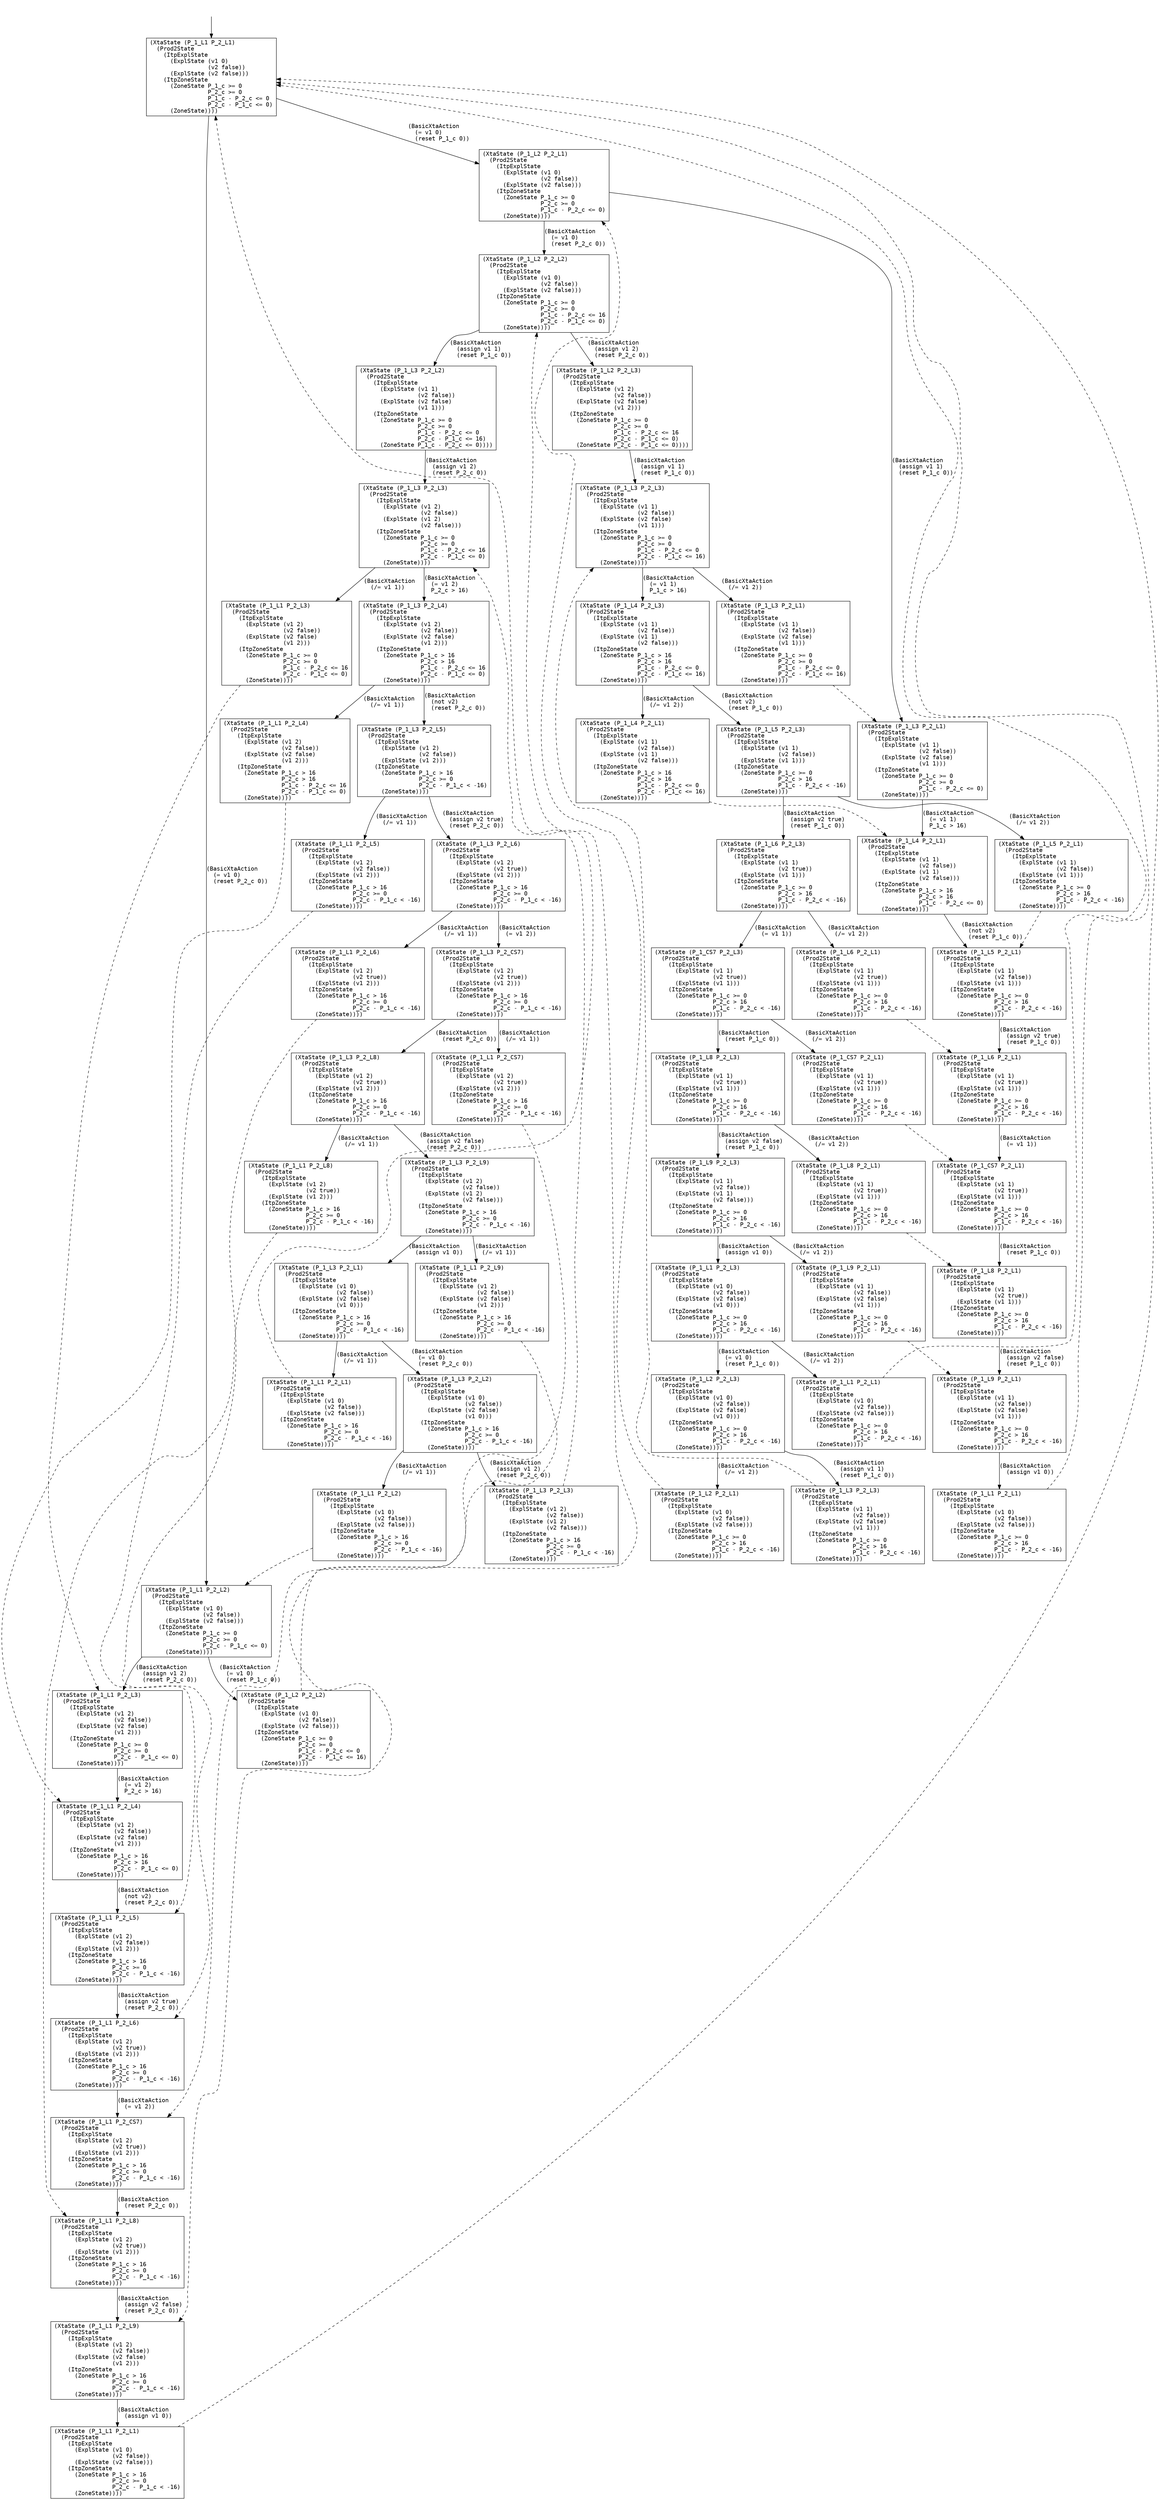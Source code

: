 digraph arg {
	label="";
		node_0 [label="(XtaState (P_1_L1 P_2_L1)\l  (Prod2State\l    (ItpExplState\l      (ExplState (v1 0)\l                 (v2 false))\l      (ExplState (v2 false)))\l    (ItpZoneState\l      (ZoneState P_1_c >= 0\l                 P_2_c >= 0\l                 P_1_c - P_2_c <= 0\l                 P_2_c - P_1_c <= 0)\l      (ZoneState))))\l",style="solid,filled",fontname="courier",fillcolor="#FFFFFF",color="#000000",shape=rectangle];
		node_1 [label="(XtaState (P_1_L2 P_2_L1)\l  (Prod2State\l    (ItpExplState\l      (ExplState (v1 0)\l                 (v2 false))\l      (ExplState (v2 false)))\l    (ItpZoneState\l      (ZoneState P_1_c >= 0\l                 P_2_c >= 0\l                 P_1_c - P_2_c <= 0)\l      (ZoneState))))\l",style="solid,filled",fontname="courier",fillcolor="#FFFFFF",color="#000000",shape=rectangle];
		node_4 [label="(XtaState (P_1_L2 P_2_L2)\l  (Prod2State\l    (ItpExplState\l      (ExplState (v1 0)\l                 (v2 false))\l      (ExplState (v2 false)))\l    (ItpZoneState\l      (ZoneState P_1_c >= 0\l                 P_2_c >= 0\l                 P_1_c - P_2_c <= 16\l                 P_2_c - P_1_c <= 0)\l      (ZoneState))))\l",style="solid,filled",fontname="courier",fillcolor="#FFFFFF",color="#000000",shape=rectangle];
		node_8 [label="(XtaState (P_1_L3 P_2_L2)\l  (Prod2State\l    (ItpExplState\l      (ExplState (v1 1)\l                 (v2 false))\l      (ExplState (v2 false)\l                 (v1 1)))\l    (ItpZoneState\l      (ZoneState P_1_c >= 0\l                 P_2_c >= 0\l                 P_1_c - P_2_c <= 0\l                 P_2_c - P_1_c <= 16)\l      (ZoneState P_1_c - P_2_c <= 0))))\l",style="solid,filled",fontname="courier",fillcolor="#FFFFFF",color="#000000",shape=rectangle];
		node_12 [label="(XtaState (P_1_L3 P_2_L3)\l  (Prod2State\l    (ItpExplState\l      (ExplState (v1 2)\l                 (v2 false))\l      (ExplState (v1 2)\l                 (v2 false)))\l    (ItpZoneState\l      (ZoneState P_1_c >= 0\l                 P_2_c >= 0\l                 P_1_c - P_2_c <= 16\l                 P_2_c - P_1_c <= 0)\l      (ZoneState))))\l",style="solid,filled",fontname="courier",fillcolor="#FFFFFF",color="#000000",shape=rectangle];
		node_17 [label="(XtaState (P_1_L3 P_2_L4)\l  (Prod2State\l    (ItpExplState\l      (ExplState (v1 2)\l                 (v2 false))\l      (ExplState (v2 false)\l                 (v1 2)))\l    (ItpZoneState\l      (ZoneState P_1_c > 16\l                 P_2_c > 16\l                 P_1_c - P_2_c <= 16\l                 P_2_c - P_1_c <= 0)\l      (ZoneState))))\l",style="solid,filled",fontname="courier",fillcolor="#FFFFFF",color="#000000",shape=rectangle];
		node_23 [label="(XtaState (P_1_L3 P_2_L5)\l  (Prod2State\l    (ItpExplState\l      (ExplState (v1 2)\l                 (v2 false))\l      (ExplState (v1 2)))\l    (ItpZoneState\l      (ZoneState P_1_c > 16\l                 P_2_c >= 0\l                 P_2_c - P_1_c < -16)\l      (ZoneState))))\l",style="solid,filled",fontname="courier",fillcolor="#FFFFFF",color="#000000",shape=rectangle];
		node_28 [label="(XtaState (P_1_L1 P_2_L5)\l  (Prod2State\l    (ItpExplState\l      (ExplState (v1 2)\l                 (v2 false))\l      (ExplState (v1 2)))\l    (ItpZoneState\l      (ZoneState P_1_c > 16\l                 P_2_c >= 0\l                 P_2_c - P_1_c < -16)\l      (ZoneState))))\l",style="solid,filled",fontname="courier",fillcolor="#FFFFFF",color="#000000",shape=rectangle];
		node_14 [label="(XtaState (P_1_L1 P_2_L5)\l  (Prod2State\l    (ItpExplState\l      (ExplState (v1 2)\l                 (v2 false))\l      (ExplState (v1 2)))\l    (ItpZoneState\l      (ZoneState P_1_c > 16\l                 P_2_c >= 0\l                 P_2_c - P_1_c < -16)\l      (ZoneState))))\l",style="solid,filled",fontname="courier",fillcolor="#FFFFFF",color="#000000",shape=rectangle];
		node_20 [label="(XtaState (P_1_L1 P_2_L6)\l  (Prod2State\l    (ItpExplState\l      (ExplState (v1 2)\l                 (v2 true))\l      (ExplState (v1 2)))\l    (ItpZoneState\l      (ZoneState P_1_c > 16\l                 P_2_c >= 0\l                 P_2_c - P_1_c < -16)\l      (ZoneState))))\l",style="solid,filled",fontname="courier",fillcolor="#FFFFFF",color="#000000",shape=rectangle];
		node_26 [label="(XtaState (P_1_L1 P_2_CS7)\l  (Prod2State\l    (ItpExplState\l      (ExplState (v1 2)\l                 (v2 true))\l      (ExplState (v1 2)))\l    (ItpZoneState\l      (ZoneState P_1_c > 16\l                 P_2_c >= 0\l                 P_2_c - P_1_c < -16)\l      (ZoneState))))\l",style="solid,filled",fontname="courier",fillcolor="#FFFFFF",color="#000000",shape=rectangle];
		node_32 [label="(XtaState (P_1_L1 P_2_L8)\l  (Prod2State\l    (ItpExplState\l      (ExplState (v1 2)\l                 (v2 true))\l      (ExplState (v1 2)))\l    (ItpZoneState\l      (ZoneState P_1_c > 16\l                 P_2_c >= 0\l                 P_2_c - P_1_c < -16)\l      (ZoneState))))\l",style="solid,filled",fontname="courier",fillcolor="#FFFFFF",color="#000000",shape=rectangle];
		node_38 [label="(XtaState (P_1_L1 P_2_L9)\l  (Prod2State\l    (ItpExplState\l      (ExplState (v1 2)\l                 (v2 false))\l      (ExplState (v2 false)\l                 (v1 2)))\l    (ItpZoneState\l      (ZoneState P_1_c > 16\l                 P_2_c >= 0\l                 P_2_c - P_1_c < -16)\l      (ZoneState))))\l",style="solid,filled",fontname="courier",fillcolor="#FFFFFF",color="#000000",shape=rectangle];
		node_44 [label="(XtaState (P_1_L1 P_2_L1)\l  (Prod2State\l    (ItpExplState\l      (ExplState (v1 0)\l                 (v2 false))\l      (ExplState (v2 false)))\l    (ItpZoneState\l      (ZoneState P_1_c > 16\l                 P_2_c >= 0\l                 P_2_c - P_1_c < -16)\l      (ZoneState))))\l",style="solid,filled",fontname="courier",fillcolor="#FFFFFF",color="#000000",shape=rectangle];
		node_29 [label="(XtaState (P_1_L3 P_2_L6)\l  (Prod2State\l    (ItpExplState\l      (ExplState (v1 2)\l                 (v2 true))\l      (ExplState (v1 2)))\l    (ItpZoneState\l      (ZoneState P_1_c > 16\l                 P_2_c >= 0\l                 P_2_c - P_1_c < -16)\l      (ZoneState))))\l",style="solid,filled",fontname="courier",fillcolor="#FFFFFF",color="#000000",shape=rectangle];
		node_35 [label="(XtaState (P_1_L3 P_2_CS7)\l  (Prod2State\l    (ItpExplState\l      (ExplState (v1 2)\l                 (v2 true))\l      (ExplState (v1 2)))\l    (ItpZoneState\l      (ZoneState P_1_c > 16\l                 P_2_c >= 0\l                 P_2_c - P_1_c < -16)\l      (ZoneState))))\l",style="solid,filled",fontname="courier",fillcolor="#FFFFFF",color="#000000",shape=rectangle];
		node_40 [label="(XtaState (P_1_L1 P_2_CS7)\l  (Prod2State\l    (ItpExplState\l      (ExplState (v1 2)\l                 (v2 true))\l      (ExplState (v1 2)))\l    (ItpZoneState\l      (ZoneState P_1_c > 16\l                 P_2_c >= 0\l                 P_2_c - P_1_c < -16)\l      (ZoneState))))\l",style="solid,filled",fontname="courier",fillcolor="#FFFFFF",color="#000000",shape=rectangle];
		node_41 [label="(XtaState (P_1_L3 P_2_L8)\l  (Prod2State\l    (ItpExplState\l      (ExplState (v1 2)\l                 (v2 true))\l      (ExplState (v1 2)))\l    (ItpZoneState\l      (ZoneState P_1_c > 16\l                 P_2_c >= 0\l                 P_2_c - P_1_c < -16)\l      (ZoneState))))\l",style="solid,filled",fontname="courier",fillcolor="#FFFFFF",color="#000000",shape=rectangle];
		node_45 [label="(XtaState (P_1_L1 P_2_L8)\l  (Prod2State\l    (ItpExplState\l      (ExplState (v1 2)\l                 (v2 true))\l      (ExplState (v1 2)))\l    (ItpZoneState\l      (ZoneState P_1_c > 16\l                 P_2_c >= 0\l                 P_2_c - P_1_c < -16)\l      (ZoneState))))\l",style="solid,filled",fontname="courier",fillcolor="#FFFFFF",color="#000000",shape=rectangle];
		node_46 [label="(XtaState (P_1_L3 P_2_L9)\l  (Prod2State\l    (ItpExplState\l      (ExplState (v1 2)\l                 (v2 false))\l      (ExplState (v1 2)\l                 (v2 false)))\l    (ItpZoneState\l      (ZoneState P_1_c > 16\l                 P_2_c >= 0\l                 P_2_c - P_1_c < -16)\l      (ZoneState))))\l",style="solid,filled",fontname="courier",fillcolor="#FFFFFF",color="#000000",shape=rectangle];
		node_50 [label="(XtaState (P_1_L3 P_2_L1)\l  (Prod2State\l    (ItpExplState\l      (ExplState (v1 0)\l                 (v2 false))\l      (ExplState (v2 false)\l                 (v1 0)))\l    (ItpZoneState\l      (ZoneState P_1_c > 16\l                 P_2_c >= 0\l                 P_2_c - P_1_c < -16)\l      (ZoneState))))\l",style="solid,filled",fontname="courier",fillcolor="#FFFFFF",color="#000000",shape=rectangle];
		node_54 [label="(XtaState (P_1_L3 P_2_L2)\l  (Prod2State\l    (ItpExplState\l      (ExplState (v1 0)\l                 (v2 false))\l      (ExplState (v2 false)\l                 (v1 0)))\l    (ItpZoneState\l      (ZoneState P_1_c > 16\l                 P_2_c >= 0\l                 P_2_c - P_1_c < -16)\l      (ZoneState))))\l",style="solid,filled",fontname="courier",fillcolor="#FFFFFF",color="#000000",shape=rectangle];
		node_58 [label="(XtaState (P_1_L3 P_2_L3)\l  (Prod2State\l    (ItpExplState\l      (ExplState (v1 2)\l                 (v2 false))\l      (ExplState (v1 2)\l                 (v2 false)))\l    (ItpZoneState\l      (ZoneState P_1_c > 16\l                 P_2_c >= 0\l                 P_2_c - P_1_c < -16)\l      (ZoneState))))\l",style="solid,filled",fontname="courier",fillcolor="#FFFFFF",color="#000000",shape=rectangle];
		node_57 [label="(XtaState (P_1_L1 P_2_L2)\l  (Prod2State\l    (ItpExplState\l      (ExplState (v1 0)\l                 (v2 false))\l      (ExplState (v2 false)))\l    (ItpZoneState\l      (ZoneState P_1_c > 16\l                 P_2_c >= 0\l                 P_2_c - P_1_c < -16)\l      (ZoneState))))\l",style="solid,filled",fontname="courier",fillcolor="#FFFFFF",color="#000000",shape=rectangle];
		node_2 [label="(XtaState (P_1_L1 P_2_L2)\l  (Prod2State\l    (ItpExplState\l      (ExplState (v1 0)\l                 (v2 false))\l      (ExplState (v2 false)))\l    (ItpZoneState\l      (ZoneState P_1_c >= 0\l                 P_2_c >= 0\l                 P_2_c - P_1_c <= 0)\l      (ZoneState))))\l",style="solid,filled",fontname="courier",fillcolor="#FFFFFF",color="#000000",shape=rectangle];
		node_5 [label="(XtaState (P_1_L2 P_2_L2)\l  (Prod2State\l    (ItpExplState\l      (ExplState (v1 0)\l                 (v2 false))\l      (ExplState (v2 false)))\l    (ItpZoneState\l      (ZoneState P_1_c >= 0\l                 P_2_c >= 0\l                 P_1_c - P_2_c <= 0\l                 P_2_c - P_1_c <= 16)\l      (ZoneState))))\l",style="solid,filled",fontname="courier",fillcolor="#FFFFFF",color="#000000",shape=rectangle];
		node_6 [label="(XtaState (P_1_L1 P_2_L3)\l  (Prod2State\l    (ItpExplState\l      (ExplState (v1 2)\l                 (v2 false))\l      (ExplState (v2 false)\l                 (v1 2)))\l    (ItpZoneState\l      (ZoneState P_1_c >= 0\l                 P_2_c >= 0\l                 P_2_c - P_1_c <= 0)\l      (ZoneState))))\l",style="solid,filled",fontname="courier",fillcolor="#FFFFFF",color="#000000",shape=rectangle];
		node_10 [label="(XtaState (P_1_L1 P_2_L4)\l  (Prod2State\l    (ItpExplState\l      (ExplState (v1 2)\l                 (v2 false))\l      (ExplState (v2 false)\l                 (v1 2)))\l    (ItpZoneState\l      (ZoneState P_1_c > 16\l                 P_2_c > 16\l                 P_2_c - P_1_c <= 0)\l      (ZoneState))))\l",style="solid,filled",fontname="courier",fillcolor="#FFFFFF",color="#000000",shape=rectangle];
		node_53 [label="(XtaState (P_1_L1 P_2_L1)\l  (Prod2State\l    (ItpExplState\l      (ExplState (v1 0)\l                 (v2 false))\l      (ExplState (v2 false)))\l    (ItpZoneState\l      (ZoneState P_1_c > 16\l                 P_2_c >= 0\l                 P_2_c - P_1_c < -16)\l      (ZoneState))))\l",style="solid,filled",fontname="courier",fillcolor="#FFFFFF",color="#000000",shape=rectangle];
		node_49 [label="(XtaState (P_1_L1 P_2_L9)\l  (Prod2State\l    (ItpExplState\l      (ExplState (v1 2)\l                 (v2 false))\l      (ExplState (v2 false)\l                 (v1 2)))\l    (ItpZoneState\l      (ZoneState P_1_c > 16\l                 P_2_c >= 0\l                 P_2_c - P_1_c < -16)\l      (ZoneState))))\l",style="solid,filled",fontname="courier",fillcolor="#FFFFFF",color="#000000",shape=rectangle];
		node_34 [label="(XtaState (P_1_L1 P_2_L6)\l  (Prod2State\l    (ItpExplState\l      (ExplState (v1 2)\l                 (v2 true))\l      (ExplState (v1 2)))\l    (ItpZoneState\l      (ZoneState P_1_c > 16\l                 P_2_c >= 0\l                 P_2_c - P_1_c < -16)\l      (ZoneState))))\l",style="solid,filled",fontname="courier",fillcolor="#FFFFFF",color="#000000",shape=rectangle];
		node_22 [label="(XtaState (P_1_L1 P_2_L4)\l  (Prod2State\l    (ItpExplState\l      (ExplState (v1 2)\l                 (v2 false))\l      (ExplState (v2 false)\l                 (v1 2)))\l    (ItpZoneState\l      (ZoneState P_1_c > 16\l                 P_2_c > 16\l                 P_1_c - P_2_c <= 16\l                 P_2_c - P_1_c <= 0)\l      (ZoneState))))\l",style="solid,filled",fontname="courier",fillcolor="#FFFFFF",color="#000000",shape=rectangle];
		node_16 [label="(XtaState (P_1_L1 P_2_L3)\l  (Prod2State\l    (ItpExplState\l      (ExplState (v1 2)\l                 (v2 false))\l      (ExplState (v2 false)\l                 (v1 2)))\l    (ItpZoneState\l      (ZoneState P_1_c >= 0\l                 P_2_c >= 0\l                 P_1_c - P_2_c <= 16\l                 P_2_c - P_1_c <= 0)\l      (ZoneState))))\l",style="solid,filled",fontname="courier",fillcolor="#FFFFFF",color="#000000",shape=rectangle];
		node_9 [label="(XtaState (P_1_L2 P_2_L3)\l  (Prod2State\l    (ItpExplState\l      (ExplState (v1 2)\l                 (v2 false))\l      (ExplState (v2 false)\l                 (v1 2)))\l    (ItpZoneState\l      (ZoneState P_1_c >= 0\l                 P_2_c >= 0\l                 P_1_c - P_2_c <= 16\l                 P_2_c - P_1_c <= 0)\l      (ZoneState P_2_c - P_1_c <= 0))))\l",style="solid,filled",fontname="courier",fillcolor="#FFFFFF",color="#000000",shape=rectangle];
		node_13 [label="(XtaState (P_1_L3 P_2_L3)\l  (Prod2State\l    (ItpExplState\l      (ExplState (v1 1)\l                 (v2 false))\l      (ExplState (v2 false)\l                 (v1 1)))\l    (ItpZoneState\l      (ZoneState P_1_c >= 0\l                 P_2_c >= 0\l                 P_1_c - P_2_c <= 0\l                 P_2_c - P_1_c <= 16)\l      (ZoneState))))\l",style="solid,filled",fontname="courier",fillcolor="#FFFFFF",color="#000000",shape=rectangle];
		node_18 [label="(XtaState (P_1_L4 P_2_L3)\l  (Prod2State\l    (ItpExplState\l      (ExplState (v1 1)\l                 (v2 false))\l      (ExplState (v1 1)\l                 (v2 false)))\l    (ItpZoneState\l      (ZoneState P_1_c > 16\l                 P_2_c > 16\l                 P_1_c - P_2_c <= 0\l                 P_2_c - P_1_c <= 16)\l      (ZoneState))))\l",style="solid,filled",fontname="courier",fillcolor="#FFFFFF",color="#000000",shape=rectangle];
		node_25 [label="(XtaState (P_1_L4 P_2_L1)\l  (Prod2State\l    (ItpExplState\l      (ExplState (v1 1)\l                 (v2 false))\l      (ExplState (v1 1)\l                 (v2 false)))\l    (ItpZoneState\l      (ZoneState P_1_c > 16\l                 P_2_c > 16\l                 P_1_c - P_2_c <= 0\l                 P_2_c - P_1_c <= 16)\l      (ZoneState))))\l",style="solid,filled",fontname="courier",fillcolor="#FFFFFF",color="#000000",shape=rectangle];
		node_7 [label="(XtaState (P_1_L4 P_2_L1)\l  (Prod2State\l    (ItpExplState\l      (ExplState (v1 1)\l                 (v2 false))\l      (ExplState (v1 1)\l                 (v2 false)))\l    (ItpZoneState\l      (ZoneState P_1_c > 16\l                 P_2_c > 16\l                 P_1_c - P_2_c <= 0)\l      (ZoneState))))\l",style="solid,filled",fontname="courier",fillcolor="#FFFFFF",color="#000000",shape=rectangle];
		node_11 [label="(XtaState (P_1_L5 P_2_L1)\l  (Prod2State\l    (ItpExplState\l      (ExplState (v1 1)\l                 (v2 false))\l      (ExplState (v1 1)))\l    (ItpZoneState\l      (ZoneState P_1_c >= 0\l                 P_2_c > 16\l                 P_1_c - P_2_c < -16)\l      (ZoneState))))\l",style="solid,filled",fontname="courier",fillcolor="#FFFFFF",color="#000000",shape=rectangle];
		node_15 [label="(XtaState (P_1_L6 P_2_L1)\l  (Prod2State\l    (ItpExplState\l      (ExplState (v1 1)\l                 (v2 true))\l      (ExplState (v1 1)))\l    (ItpZoneState\l      (ZoneState P_1_c >= 0\l                 P_2_c > 16\l                 P_1_c - P_2_c < -16)\l      (ZoneState))))\l",style="solid,filled",fontname="courier",fillcolor="#FFFFFF",color="#000000",shape=rectangle];
		node_21 [label="(XtaState (P_1_CS7 P_2_L1)\l  (Prod2State\l    (ItpExplState\l      (ExplState (v1 1)\l                 (v2 true))\l      (ExplState (v1 1)))\l    (ItpZoneState\l      (ZoneState P_1_c >= 0\l                 P_2_c > 16\l                 P_1_c - P_2_c < -16)\l      (ZoneState))))\l",style="solid,filled",fontname="courier",fillcolor="#FFFFFF",color="#000000",shape=rectangle];
		node_27 [label="(XtaState (P_1_L8 P_2_L1)\l  (Prod2State\l    (ItpExplState\l      (ExplState (v1 1)\l                 (v2 true))\l      (ExplState (v1 1)))\l    (ItpZoneState\l      (ZoneState P_1_c >= 0\l                 P_2_c > 16\l                 P_1_c - P_2_c < -16)\l      (ZoneState))))\l",style="solid,filled",fontname="courier",fillcolor="#FFFFFF",color="#000000",shape=rectangle];
		node_33 [label="(XtaState (P_1_L9 P_2_L1)\l  (Prod2State\l    (ItpExplState\l      (ExplState (v1 1)\l                 (v2 false))\l      (ExplState (v2 false)\l                 (v1 1)))\l    (ItpZoneState\l      (ZoneState P_1_c >= 0\l                 P_2_c > 16\l                 P_1_c - P_2_c < -16)\l      (ZoneState))))\l",style="solid,filled",fontname="courier",fillcolor="#FFFFFF",color="#000000",shape=rectangle];
		node_39 [label="(XtaState (P_1_L1 P_2_L1)\l  (Prod2State\l    (ItpExplState\l      (ExplState (v1 0)\l                 (v2 false))\l      (ExplState (v2 false)))\l    (ItpZoneState\l      (ZoneState P_1_c >= 0\l                 P_2_c > 16\l                 P_1_c - P_2_c < -16)\l      (ZoneState))))\l",style="solid,filled",fontname="courier",fillcolor="#FFFFFF",color="#000000",shape=rectangle];
		node_24 [label="(XtaState (P_1_L5 P_2_L3)\l  (Prod2State\l    (ItpExplState\l      (ExplState (v1 1)\l                 (v2 false))\l      (ExplState (v1 1)))\l    (ItpZoneState\l      (ZoneState P_1_c >= 0\l                 P_2_c > 16\l                 P_1_c - P_2_c < -16)\l      (ZoneState))))\l",style="solid,filled",fontname="courier",fillcolor="#FFFFFF",color="#000000",shape=rectangle];
		node_30 [label="(XtaState (P_1_L6 P_2_L3)\l  (Prod2State\l    (ItpExplState\l      (ExplState (v1 1)\l                 (v2 true))\l      (ExplState (v1 1)))\l    (ItpZoneState\l      (ZoneState P_1_c >= 0\l                 P_2_c > 16\l                 P_1_c - P_2_c < -16)\l      (ZoneState))))\l",style="solid,filled",fontname="courier",fillcolor="#FFFFFF",color="#000000",shape=rectangle];
		node_36 [label="(XtaState (P_1_CS7 P_2_L3)\l  (Prod2State\l    (ItpExplState\l      (ExplState (v1 1)\l                 (v2 true))\l      (ExplState (v1 1)))\l    (ItpZoneState\l      (ZoneState P_1_c >= 0\l                 P_2_c > 16\l                 P_1_c - P_2_c < -16)\l      (ZoneState))))\l",style="solid,filled",fontname="courier",fillcolor="#FFFFFF",color="#000000",shape=rectangle];
		node_42 [label="(XtaState (P_1_L8 P_2_L3)\l  (Prod2State\l    (ItpExplState\l      (ExplState (v1 1)\l                 (v2 true))\l      (ExplState (v1 1)))\l    (ItpZoneState\l      (ZoneState P_1_c >= 0\l                 P_2_c > 16\l                 P_1_c - P_2_c < -16)\l      (ZoneState))))\l",style="solid,filled",fontname="courier",fillcolor="#FFFFFF",color="#000000",shape=rectangle];
		node_48 [label="(XtaState (P_1_L8 P_2_L1)\l  (Prod2State\l    (ItpExplState\l      (ExplState (v1 1)\l                 (v2 true))\l      (ExplState (v1 1)))\l    (ItpZoneState\l      (ZoneState P_1_c >= 0\l                 P_2_c > 16\l                 P_1_c - P_2_c < -16)\l      (ZoneState))))\l",style="solid,filled",fontname="courier",fillcolor="#FFFFFF",color="#000000",shape=rectangle];
		node_47 [label="(XtaState (P_1_L9 P_2_L3)\l  (Prod2State\l    (ItpExplState\l      (ExplState (v1 1)\l                 (v2 false))\l      (ExplState (v1 1)\l                 (v2 false)))\l    (ItpZoneState\l      (ZoneState P_1_c >= 0\l                 P_2_c > 16\l                 P_1_c - P_2_c < -16)\l      (ZoneState))))\l",style="solid,filled",fontname="courier",fillcolor="#FFFFFF",color="#000000",shape=rectangle];
		node_51 [label="(XtaState (P_1_L1 P_2_L3)\l  (Prod2State\l    (ItpExplState\l      (ExplState (v1 0)\l                 (v2 false))\l      (ExplState (v2 false)\l                 (v1 0)))\l    (ItpZoneState\l      (ZoneState P_1_c >= 0\l                 P_2_c > 16\l                 P_1_c - P_2_c < -16)\l      (ZoneState))))\l",style="solid,filled",fontname="courier",fillcolor="#FFFFFF",color="#000000",shape=rectangle];
		node_56 [label="(XtaState (P_1_L1 P_2_L1)\l  (Prod2State\l    (ItpExplState\l      (ExplState (v1 0)\l                 (v2 false))\l      (ExplState (v2 false)))\l    (ItpZoneState\l      (ZoneState P_1_c >= 0\l                 P_2_c > 16\l                 P_1_c - P_2_c < -16)\l      (ZoneState))))\l",style="solid,filled",fontname="courier",fillcolor="#FFFFFF",color="#000000",shape=rectangle];
		node_55 [label="(XtaState (P_1_L2 P_2_L3)\l  (Prod2State\l    (ItpExplState\l      (ExplState (v1 0)\l                 (v2 false))\l      (ExplState (v2 false)\l                 (v1 0)))\l    (ItpZoneState\l      (ZoneState P_1_c >= 0\l                 P_2_c > 16\l                 P_1_c - P_2_c < -16)\l      (ZoneState))))\l",style="solid,filled",fontname="courier",fillcolor="#FFFFFF",color="#000000",shape=rectangle];
		node_59 [label="(XtaState (P_1_L3 P_2_L3)\l  (Prod2State\l    (ItpExplState\l      (ExplState (v1 1)\l                 (v2 false))\l      (ExplState (v2 false)\l                 (v1 1)))\l    (ItpZoneState\l      (ZoneState P_1_c >= 0\l                 P_2_c > 16\l                 P_1_c - P_2_c < -16)\l      (ZoneState))))\l",style="solid,filled",fontname="courier",fillcolor="#FFFFFF",color="#000000",shape=rectangle];
		node_60 [label="(XtaState (P_1_L2 P_2_L1)\l  (Prod2State\l    (ItpExplState\l      (ExplState (v1 0)\l                 (v2 false))\l      (ExplState (v2 false)))\l    (ItpZoneState\l      (ZoneState P_1_c >= 0\l                 P_2_c > 16\l                 P_1_c - P_2_c < -16)\l      (ZoneState))))\l",style="solid,filled",fontname="courier",fillcolor="#FFFFFF",color="#000000",shape=rectangle];
		node_52 [label="(XtaState (P_1_L9 P_2_L1)\l  (Prod2State\l    (ItpExplState\l      (ExplState (v1 1)\l                 (v2 false))\l      (ExplState (v2 false)\l                 (v1 1)))\l    (ItpZoneState\l      (ZoneState P_1_c >= 0\l                 P_2_c > 16\l                 P_1_c - P_2_c < -16)\l      (ZoneState))))\l",style="solid,filled",fontname="courier",fillcolor="#FFFFFF",color="#000000",shape=rectangle];
		node_43 [label="(XtaState (P_1_CS7 P_2_L1)\l  (Prod2State\l    (ItpExplState\l      (ExplState (v1 1)\l                 (v2 true))\l      (ExplState (v1 1)))\l    (ItpZoneState\l      (ZoneState P_1_c >= 0\l                 P_2_c > 16\l                 P_1_c - P_2_c < -16)\l      (ZoneState))))\l",style="solid,filled",fontname="courier",fillcolor="#FFFFFF",color="#000000",shape=rectangle];
		node_37 [label="(XtaState (P_1_L6 P_2_L1)\l  (Prod2State\l    (ItpExplState\l      (ExplState (v1 1)\l                 (v2 true))\l      (ExplState (v1 1)))\l    (ItpZoneState\l      (ZoneState P_1_c >= 0\l                 P_2_c > 16\l                 P_1_c - P_2_c < -16)\l      (ZoneState))))\l",style="solid,filled",fontname="courier",fillcolor="#FFFFFF",color="#000000",shape=rectangle];
		node_31 [label="(XtaState (P_1_L5 P_2_L1)\l  (Prod2State\l    (ItpExplState\l      (ExplState (v1 1)\l                 (v2 false))\l      (ExplState (v1 1)))\l    (ItpZoneState\l      (ZoneState P_1_c >= 0\l                 P_2_c > 16\l                 P_1_c - P_2_c < -16)\l      (ZoneState))))\l",style="solid,filled",fontname="courier",fillcolor="#FFFFFF",color="#000000",shape=rectangle];
		node_19 [label="(XtaState (P_1_L3 P_2_L1)\l  (Prod2State\l    (ItpExplState\l      (ExplState (v1 1)\l                 (v2 false))\l      (ExplState (v2 false)\l                 (v1 1)))\l    (ItpZoneState\l      (ZoneState P_1_c >= 0\l                 P_2_c >= 0\l                 P_1_c - P_2_c <= 0\l                 P_2_c - P_1_c <= 16)\l      (ZoneState))))\l",style="solid,filled",fontname="courier",fillcolor="#FFFFFF",color="#000000",shape=rectangle];
		node_3 [label="(XtaState (P_1_L3 P_2_L1)\l  (Prod2State\l    (ItpExplState\l      (ExplState (v1 1)\l                 (v2 false))\l      (ExplState (v2 false)\l                 (v1 1)))\l    (ItpZoneState\l      (ZoneState P_1_c >= 0\l                 P_2_c >= 0\l                 P_1_c - P_2_c <= 0)\l      (ZoneState))))\l",style="solid,filled",fontname="courier",fillcolor="#FFFFFF",color="#000000",shape=rectangle];
		phantom_init0 [label="\n",style="solid,filled",fillcolor="#FFFFFF",color="#FFFFFF",shape=ellipse];
	node_0 -> node_1 [label="(BasicXtaAction\l  (= v1 0)\l  (reset P_1_c 0))\l",color="#000000",style=solid,fontname="courier"];
	node_0 -> node_2 [label="(BasicXtaAction\l  (= v1 0)\l  (reset P_2_c 0))\l",color="#000000",style=solid,fontname="courier"];
	node_1 -> node_4 [label="(BasicXtaAction\l  (= v1 0)\l  (reset P_2_c 0))\l",color="#000000",style=solid,fontname="courier"];
	node_1 -> node_3 [label="(BasicXtaAction\l  (assign v1 1)\l  (reset P_1_c 0))\l",color="#000000",style=solid,fontname="courier"];
	node_4 -> node_8 [label="(BasicXtaAction\l  (assign v1 1)\l  (reset P_1_c 0))\l",color="#000000",style=solid,fontname="courier"];
	node_4 -> node_9 [label="(BasicXtaAction\l  (assign v1 2)\l  (reset P_2_c 0))\l",color="#000000",style=solid,fontname="courier"];
	node_8 -> node_12 [label="(BasicXtaAction\l  (assign v1 2)\l  (reset P_2_c 0))\l",color="#000000",style=solid,fontname="courier"];
	node_12 -> node_17 [label="(BasicXtaAction\l  (= v1 2)\l  P_2_c > 16)\l",color="#000000",style=solid,fontname="courier"];
	node_12 -> node_16 [label="(BasicXtaAction\l  (/= v1 1))\l",color="#000000",style=solid,fontname="courier"];
	node_17 -> node_23 [label="(BasicXtaAction\l  (not v2)\l  (reset P_2_c 0))\l",color="#000000",style=solid,fontname="courier"];
	node_17 -> node_22 [label="(BasicXtaAction\l  (/= v1 1))\l",color="#000000",style=solid,fontname="courier"];
	node_23 -> node_28 [label="(BasicXtaAction\l  (/= v1 1))\l",color="#000000",style=solid,fontname="courier"];
	node_23 -> node_29 [label="(BasicXtaAction\l  (assign v2 true)\l  (reset P_2_c 0))\l",color="#000000",style=solid,fontname="courier"];
	node_28 -> node_14 [label="\n",color="#000000",style=dashed,weight="0"];
	node_14 -> node_20 [label="(BasicXtaAction\l  (assign v2 true)\l  (reset P_2_c 0))\l",color="#000000",style=solid,fontname="courier"];
	node_20 -> node_26 [label="(BasicXtaAction\l  (= v1 2))\l",color="#000000",style=solid,fontname="courier"];
	node_26 -> node_32 [label="(BasicXtaAction\l  (reset P_2_c 0))\l",color="#000000",style=solid,fontname="courier"];
	node_32 -> node_38 [label="(BasicXtaAction\l  (assign v2 false)\l  (reset P_2_c 0))\l",color="#000000",style=solid,fontname="courier"];
	node_38 -> node_44 [label="(BasicXtaAction\l  (assign v1 0))\l",color="#000000",style=solid,fontname="courier"];
	node_44 -> node_0 [label="\n",color="#000000",style=dashed,weight="0"];
	node_29 -> node_35 [label="(BasicXtaAction\l  (= v1 2))\l",color="#000000",style=solid,fontname="courier"];
	node_29 -> node_34 [label="(BasicXtaAction\l  (/= v1 1))\l",color="#000000",style=solid,fontname="courier"];
	node_35 -> node_40 [label="(BasicXtaAction\l  (/= v1 1))\l",color="#000000",style=solid,fontname="courier"];
	node_35 -> node_41 [label="(BasicXtaAction\l  (reset P_2_c 0))\l",color="#000000",style=solid,fontname="courier"];
	node_40 -> node_26 [label="\n",color="#000000",style=dashed,weight="0"];
	node_41 -> node_45 [label="(BasicXtaAction\l  (/= v1 1))\l",color="#000000",style=solid,fontname="courier"];
	node_41 -> node_46 [label="(BasicXtaAction\l  (assign v2 false)\l  (reset P_2_c 0))\l",color="#000000",style=solid,fontname="courier"];
	node_45 -> node_32 [label="\n",color="#000000",style=dashed,weight="0"];
	node_46 -> node_50 [label="(BasicXtaAction\l  (assign v1 0))\l",color="#000000",style=solid,fontname="courier"];
	node_46 -> node_49 [label="(BasicXtaAction\l  (/= v1 1))\l",color="#000000",style=solid,fontname="courier"];
	node_50 -> node_54 [label="(BasicXtaAction\l  (= v1 0)\l  (reset P_2_c 0))\l",color="#000000",style=solid,fontname="courier"];
	node_50 -> node_53 [label="(BasicXtaAction\l  (/= v1 1))\l",color="#000000",style=solid,fontname="courier"];
	node_54 -> node_58 [label="(BasicXtaAction\l  (assign v1 2)\l  (reset P_2_c 0))\l",color="#000000",style=solid,fontname="courier"];
	node_54 -> node_57 [label="(BasicXtaAction\l  (/= v1 1))\l",color="#000000",style=solid,fontname="courier"];
	node_58 -> node_12 [label="\n",color="#000000",style=dashed,weight="0"];
	node_57 -> node_2 [label="\n",color="#000000",style=dashed,weight="0"];
	node_2 -> node_5 [label="(BasicXtaAction\l  (= v1 0)\l  (reset P_1_c 0))\l",color="#000000",style=solid,fontname="courier"];
	node_2 -> node_6 [label="(BasicXtaAction\l  (assign v1 2)\l  (reset P_2_c 0))\l",color="#000000",style=solid,fontname="courier"];
	node_5 -> node_4 [label="\n",color="#000000",style=dashed,weight="0"];
	node_6 -> node_10 [label="(BasicXtaAction\l  (= v1 2)\l  P_2_c > 16)\l",color="#000000",style=solid,fontname="courier"];
	node_10 -> node_14 [label="(BasicXtaAction\l  (not v2)\l  (reset P_2_c 0))\l",color="#000000",style=solid,fontname="courier"];
	node_53 -> node_0 [label="\n",color="#000000",style=dashed,weight="0"];
	node_49 -> node_38 [label="\n",color="#000000",style=dashed,weight="0"];
	node_34 -> node_20 [label="\n",color="#000000",style=dashed,weight="0"];
	node_22 -> node_10 [label="\n",color="#000000",style=dashed,weight="0"];
	node_16 -> node_6 [label="\n",color="#000000",style=dashed,weight="0"];
	node_9 -> node_13 [label="(BasicXtaAction\l  (assign v1 1)\l  (reset P_1_c 0))\l",color="#000000",style=solid,fontname="courier"];
	node_13 -> node_18 [label="(BasicXtaAction\l  (= v1 1)\l  P_1_c > 16)\l",color="#000000",style=solid,fontname="courier"];
	node_13 -> node_19 [label="(BasicXtaAction\l  (/= v1 2))\l",color="#000000",style=solid,fontname="courier"];
	node_18 -> node_25 [label="(BasicXtaAction\l  (/= v1 2))\l",color="#000000",style=solid,fontname="courier"];
	node_18 -> node_24 [label="(BasicXtaAction\l  (not v2)\l  (reset P_1_c 0))\l",color="#000000",style=solid,fontname="courier"];
	node_25 -> node_7 [label="\n",color="#000000",style=dashed,weight="0"];
	node_7 -> node_11 [label="(BasicXtaAction\l  (not v2)\l  (reset P_1_c 0))\l",color="#000000",style=solid,fontname="courier"];
	node_11 -> node_15 [label="(BasicXtaAction\l  (assign v2 true)\l  (reset P_1_c 0))\l",color="#000000",style=solid,fontname="courier"];
	node_15 -> node_21 [label="(BasicXtaAction\l  (= v1 1))\l",color="#000000",style=solid,fontname="courier"];
	node_21 -> node_27 [label="(BasicXtaAction\l  (reset P_1_c 0))\l",color="#000000",style=solid,fontname="courier"];
	node_27 -> node_33 [label="(BasicXtaAction\l  (assign v2 false)\l  (reset P_1_c 0))\l",color="#000000",style=solid,fontname="courier"];
	node_33 -> node_39 [label="(BasicXtaAction\l  (assign v1 0))\l",color="#000000",style=solid,fontname="courier"];
	node_39 -> node_0 [label="\n",color="#000000",style=dashed,weight="0"];
	node_24 -> node_30 [label="(BasicXtaAction\l  (assign v2 true)\l  (reset P_1_c 0))\l",color="#000000",style=solid,fontname="courier"];
	node_24 -> node_31 [label="(BasicXtaAction\l  (/= v1 2))\l",color="#000000",style=solid,fontname="courier"];
	node_30 -> node_36 [label="(BasicXtaAction\l  (= v1 1))\l",color="#000000",style=solid,fontname="courier"];
	node_30 -> node_37 [label="(BasicXtaAction\l  (/= v1 2))\l",color="#000000",style=solid,fontname="courier"];
	node_36 -> node_42 [label="(BasicXtaAction\l  (reset P_1_c 0))\l",color="#000000",style=solid,fontname="courier"];
	node_36 -> node_43 [label="(BasicXtaAction\l  (/= v1 2))\l",color="#000000",style=solid,fontname="courier"];
	node_42 -> node_48 [label="(BasicXtaAction\l  (/= v1 2))\l",color="#000000",style=solid,fontname="courier"];
	node_42 -> node_47 [label="(BasicXtaAction\l  (assign v2 false)\l  (reset P_1_c 0))\l",color="#000000",style=solid,fontname="courier"];
	node_48 -> node_27 [label="\n",color="#000000",style=dashed,weight="0"];
	node_47 -> node_51 [label="(BasicXtaAction\l  (assign v1 0))\l",color="#000000",style=solid,fontname="courier"];
	node_47 -> node_52 [label="(BasicXtaAction\l  (/= v1 2))\l",color="#000000",style=solid,fontname="courier"];
	node_51 -> node_56 [label="(BasicXtaAction\l  (/= v1 2))\l",color="#000000",style=solid,fontname="courier"];
	node_51 -> node_55 [label="(BasicXtaAction\l  (= v1 0)\l  (reset P_1_c 0))\l",color="#000000",style=solid,fontname="courier"];
	node_56 -> node_0 [label="\n",color="#000000",style=dashed,weight="0"];
	node_55 -> node_59 [label="(BasicXtaAction\l  (assign v1 1)\l  (reset P_1_c 0))\l",color="#000000",style=solid,fontname="courier"];
	node_55 -> node_60 [label="(BasicXtaAction\l  (/= v1 2))\l",color="#000000",style=solid,fontname="courier"];
	node_59 -> node_13 [label="\n",color="#000000",style=dashed,weight="0"];
	node_60 -> node_1 [label="\n",color="#000000",style=dashed,weight="0"];
	node_52 -> node_33 [label="\n",color="#000000",style=dashed,weight="0"];
	node_43 -> node_21 [label="\n",color="#000000",style=dashed,weight="0"];
	node_37 -> node_15 [label="\n",color="#000000",style=dashed,weight="0"];
	node_31 -> node_11 [label="\n",color="#000000",style=dashed,weight="0"];
	node_19 -> node_3 [label="\n",color="#000000",style=dashed,weight="0"];
	node_3 -> node_7 [label="(BasicXtaAction\l  (= v1 1)\l  P_1_c > 16)\l",color="#000000",style=solid,fontname="courier"];
	phantom_init0 -> node_0 [label="\n",color="#000000",style=solid];
}